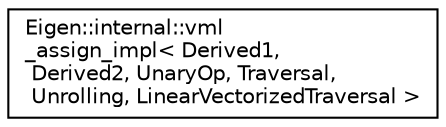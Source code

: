 digraph "Graphical Class Hierarchy"
{
  edge [fontname="Helvetica",fontsize="10",labelfontname="Helvetica",labelfontsize="10"];
  node [fontname="Helvetica",fontsize="10",shape=record];
  rankdir="LR";
  Node1 [label="Eigen::internal::vml\l_assign_impl\< Derived1,\l Derived2, UnaryOp, Traversal,\l Unrolling, LinearVectorizedTraversal \>",height=0.2,width=0.4,color="black", fillcolor="white", style="filled",URL="$struct_eigen_1_1internal_1_1vml__assign__impl_3_01_derived1_00_01_derived2_00_01_unary_op_00_01_dd8555f7424ada49b138497f48c4c527.html"];
}
